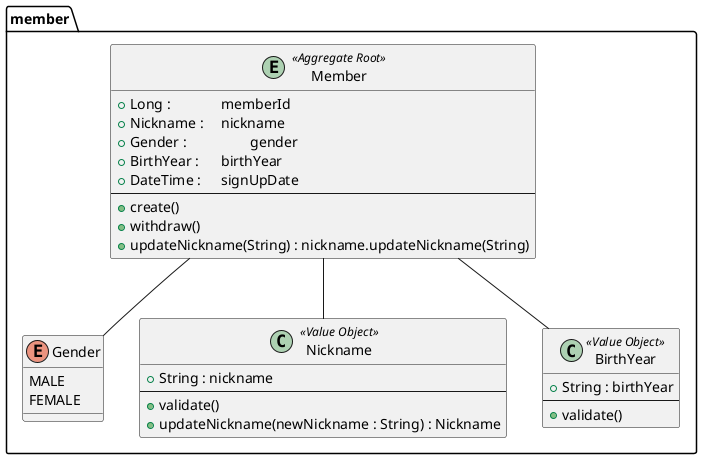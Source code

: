 @startuml
package "member" {
  entity Member <<Aggregate Root>> {
    +Long : \t\t memberId
    +Nickname : \t nickname
    +Gender : \t\t gender
    +BirthYear : \t birthYear
    +DateTime : \t signUpDate
    --
    +create()
    +withdraw()
    +updateNickname(String) : nickname.updateNickname(String)
}

enum Gender {
    MALE
    FEMALE
}

class Nickname <<Value Object>> {
    +String : nickname
    --
    +validate()
    +updateNickname(newNickname : String) : Nickname
}

class BirthYear <<Value Object>> {
    +String : birthYear
    --
    +validate()
}

Member -- Gender
Member -- Nickname
Member -- BirthYear
}
@enduml